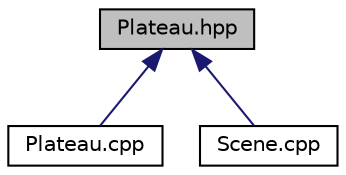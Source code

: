 digraph "Plateau.hpp"
{
 // LATEX_PDF_SIZE
  edge [fontname="Helvetica",fontsize="10",labelfontname="Helvetica",labelfontsize="10"];
  node [fontname="Helvetica",fontsize="10",shape=record];
  Node1 [label="Plateau.hpp",height=0.2,width=0.4,color="black", fillcolor="grey75", style="filled", fontcolor="black",tooltip="Definicja klasy przeszkody typu płaskowyż"];
  Node1 -> Node2 [dir="back",color="midnightblue",fontsize="10",style="solid",fontname="Helvetica"];
  Node2 [label="Plateau.cpp",height=0.2,width=0.4,color="black", fillcolor="white", style="filled",URL="$_plateau_8cpp.html",tooltip=" "];
  Node1 -> Node3 [dir="back",color="midnightblue",fontsize="10",style="solid",fontname="Helvetica"];
  Node3 [label="Scene.cpp",height=0.2,width=0.4,color="black", fillcolor="white", style="filled",URL="$_scene_8cpp.html",tooltip=" "];
}
